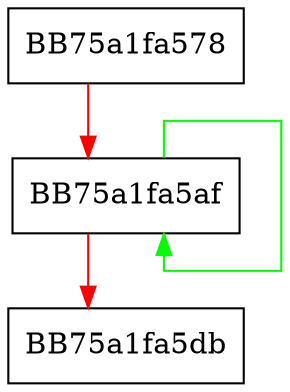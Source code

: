digraph lua_close {
  node [shape="box"];
  graph [splines=ortho];
  BB75a1fa578 -> BB75a1fa5af [color="red"];
  BB75a1fa5af -> BB75a1fa5af [color="green"];
  BB75a1fa5af -> BB75a1fa5db [color="red"];
}